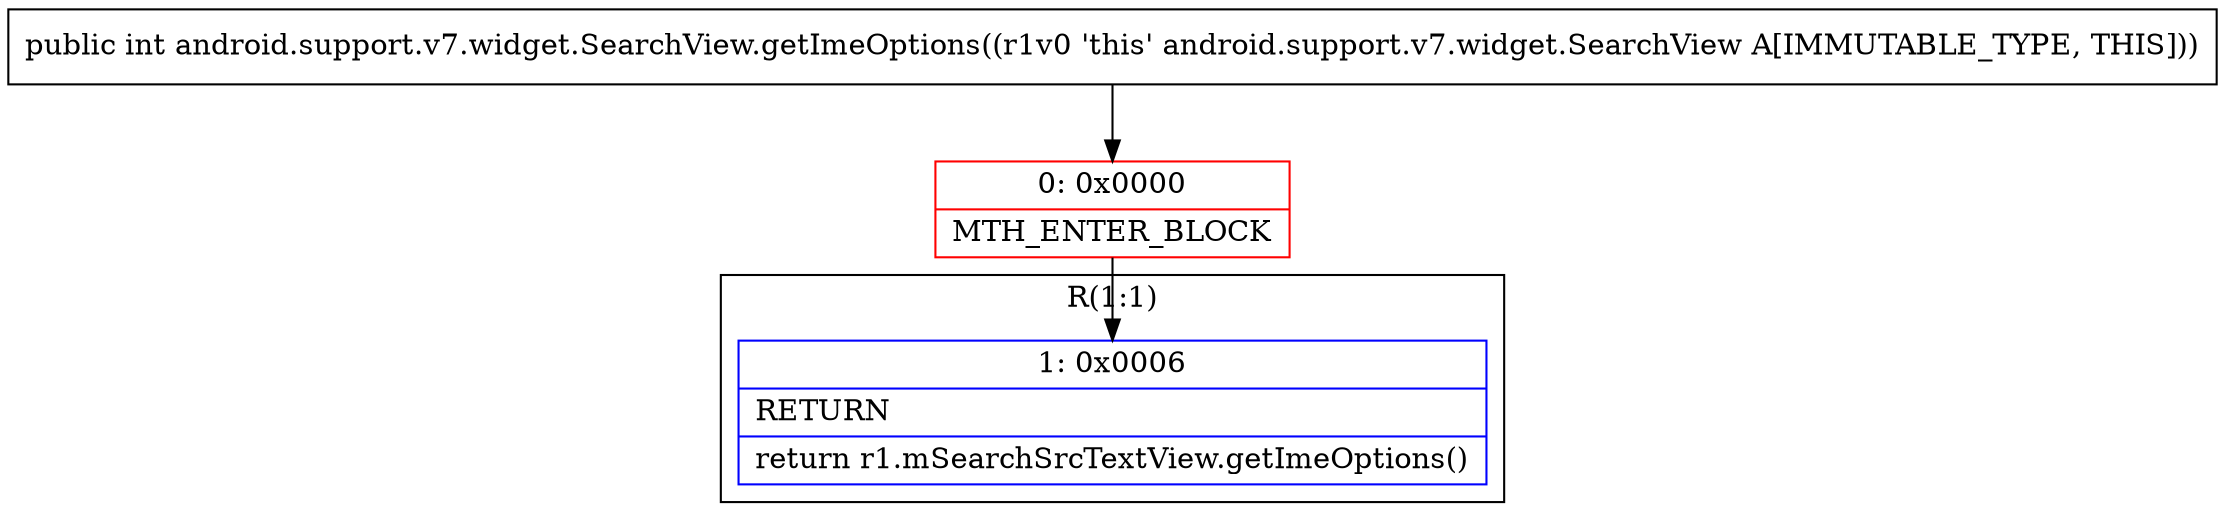 digraph "CFG forandroid.support.v7.widget.SearchView.getImeOptions()I" {
subgraph cluster_Region_1194167569 {
label = "R(1:1)";
node [shape=record,color=blue];
Node_1 [shape=record,label="{1\:\ 0x0006|RETURN\l|return r1.mSearchSrcTextView.getImeOptions()\l}"];
}
Node_0 [shape=record,color=red,label="{0\:\ 0x0000|MTH_ENTER_BLOCK\l}"];
MethodNode[shape=record,label="{public int android.support.v7.widget.SearchView.getImeOptions((r1v0 'this' android.support.v7.widget.SearchView A[IMMUTABLE_TYPE, THIS])) }"];
MethodNode -> Node_0;
Node_0 -> Node_1;
}

